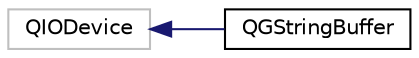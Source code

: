 digraph "Graphical Class Hierarchy"
{
 // INTERACTIVE_SVG=YES
 // LATEX_PDF_SIZE
  edge [fontname="Helvetica",fontsize="10",labelfontname="Helvetica",labelfontsize="10"];
  node [fontname="Helvetica",fontsize="10",shape=record];
  rankdir="LR";
  Node408 [label="QIODevice",height=0.2,width=0.4,color="grey75", fillcolor="white", style="filled",tooltip=" "];
  Node408 -> Node0 [dir="back",color="midnightblue",fontsize="10",style="solid",fontname="Helvetica"];
  Node0 [label="QGStringBuffer",height=0.2,width=0.4,color="black", fillcolor="white", style="filled",URL="$db/df5/class_q_g_string_buffer.html",tooltip=" "];
}
